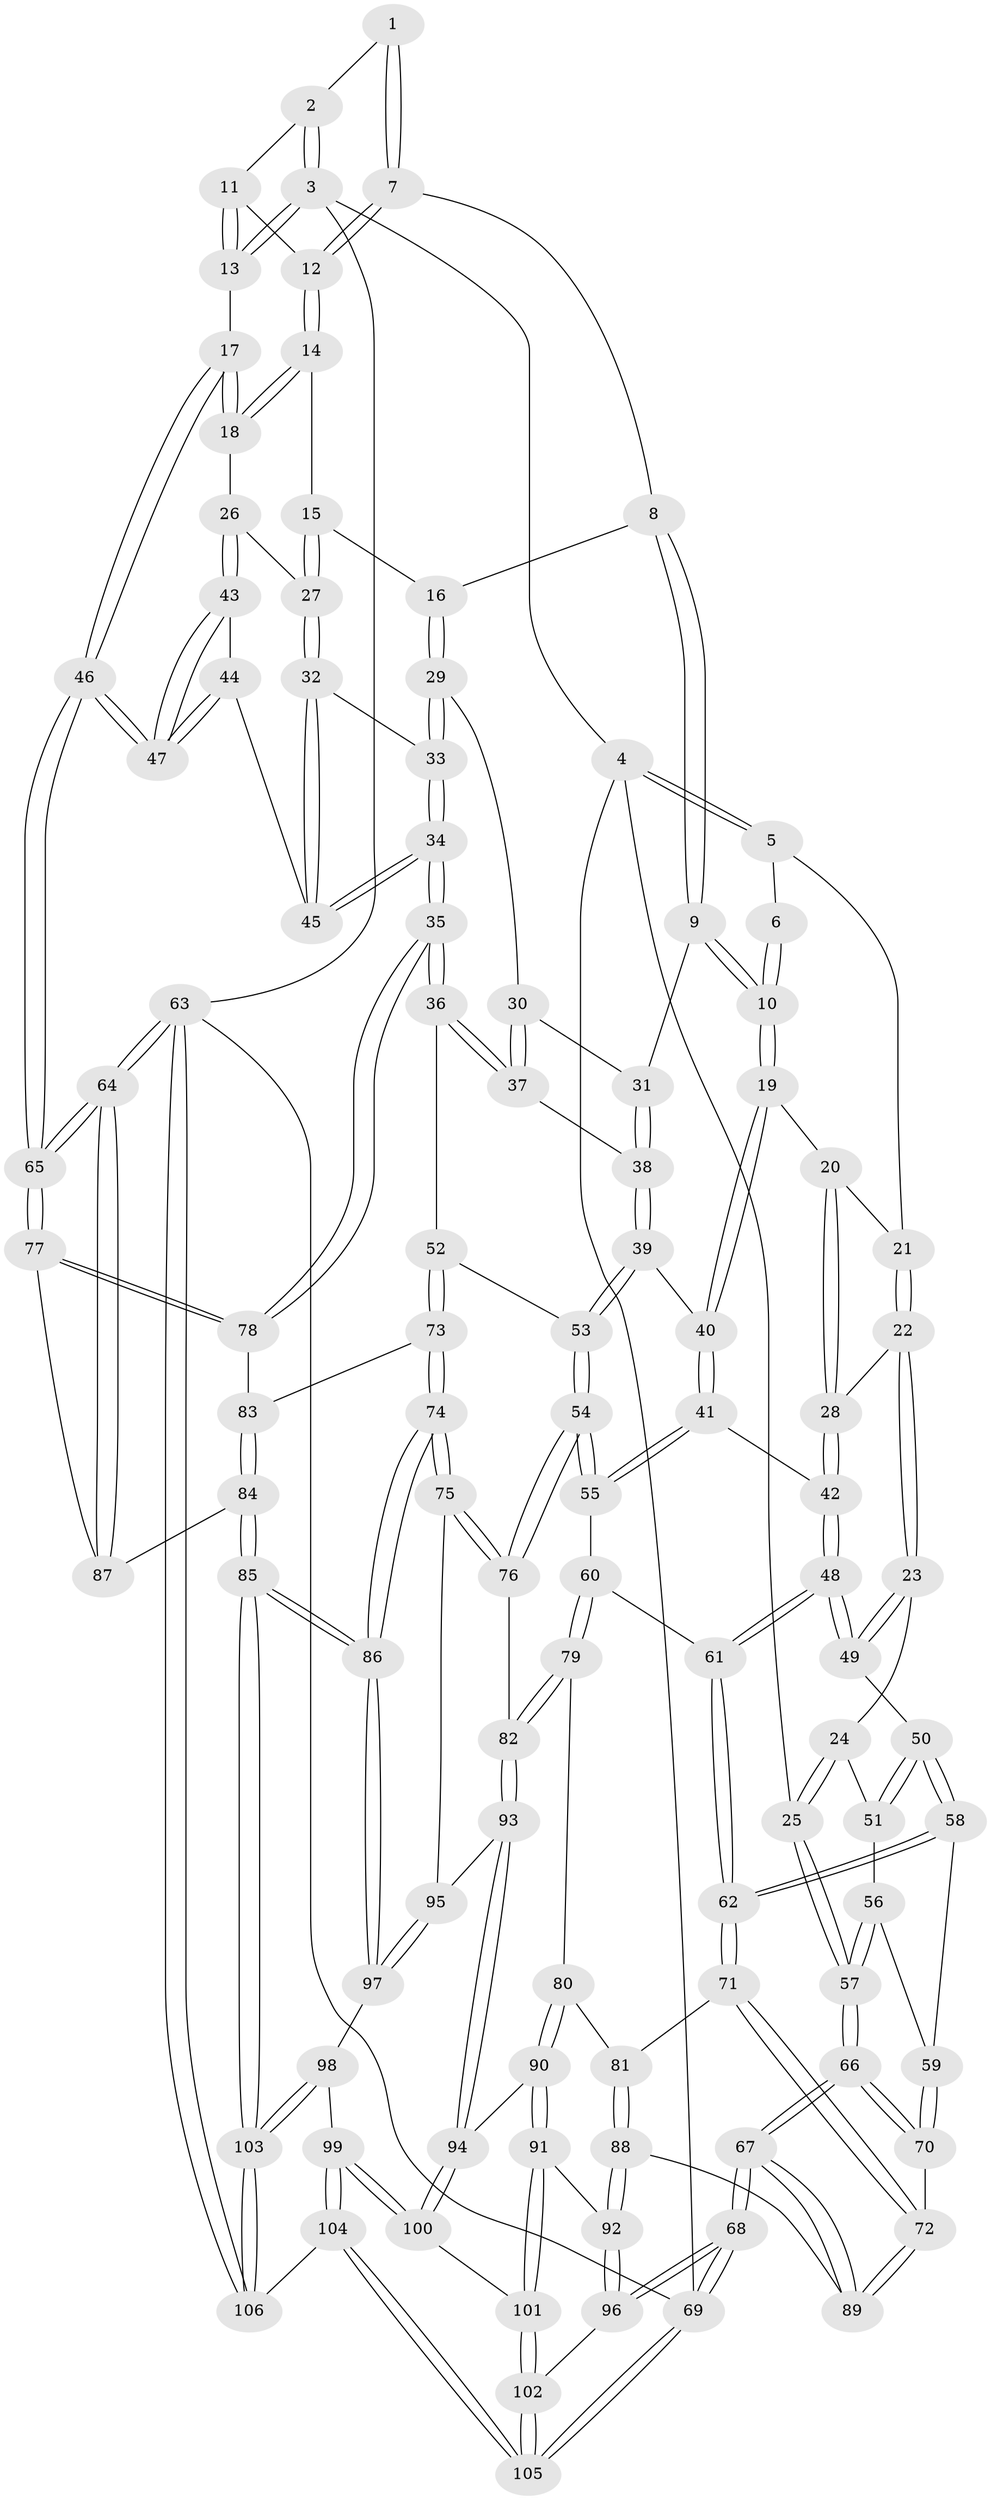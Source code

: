 // Generated by graph-tools (version 1.1) at 2025/03/03/09/25 03:03:16]
// undirected, 106 vertices, 262 edges
graph export_dot {
graph [start="1"]
  node [color=gray90,style=filled];
  1 [pos="+0.7343510461095469+0"];
  2 [pos="+1+0"];
  3 [pos="+1+0"];
  4 [pos="+0+0"];
  5 [pos="+0.056796101581237976+0"];
  6 [pos="+0.4802381554808089+0"];
  7 [pos="+0.746672356370672+0"];
  8 [pos="+0.735762468393703+0"];
  9 [pos="+0.5088479702841966+0.1764759081378726"];
  10 [pos="+0.48170860281586697+0.174011790465217"];
  11 [pos="+0.9635025653687206+0.07984441120474663"];
  12 [pos="+0.9452385820689343+0.08269299780493887"];
  13 [pos="+1+0.07451928087318614"];
  14 [pos="+0.9388805882048837+0.10578562802664211"];
  15 [pos="+0.853345267511185+0.16572675010700694"];
  16 [pos="+0.7494933436457749+0.14756639659076737"];
  17 [pos="+1+0.2612819084308818"];
  18 [pos="+0.983590515471609+0.2269862737632182"];
  19 [pos="+0.469188453816422+0.18085644103857423"];
  20 [pos="+0.3043043120454541+0.126737345694494"];
  21 [pos="+0.10695615559408896+0"];
  22 [pos="+0.111950710261658+0.17668213209674732"];
  23 [pos="+0.08910548699628658+0.28339108786968903"];
  24 [pos="+0.006380890577975147+0.2893600506333077"];
  25 [pos="+0+0.27896877231055434"];
  26 [pos="+0.9494534012956847+0.2403177294998507"];
  27 [pos="+0.9223274168671067+0.2396266793015073"];
  28 [pos="+0.27012719982672423+0.265976182207001"];
  29 [pos="+0.744953581465053+0.1572117499952463"];
  30 [pos="+0.7429649591456314+0.15898155054998908"];
  31 [pos="+0.563239298331677+0.20282189565506395"];
  32 [pos="+0.8658090932657392+0.28277586344873074"];
  33 [pos="+0.7833872622343747+0.2171507603198997"];
  34 [pos="+0.8016390964588501+0.453756237688753"];
  35 [pos="+0.7817506110821498+0.4665600507937301"];
  36 [pos="+0.7717869657840425+0.4627718857560095"];
  37 [pos="+0.693029117860543+0.3183097638421114"];
  38 [pos="+0.603738714695116+0.296114226840422"];
  39 [pos="+0.5481422148647773+0.37573947440446087"];
  40 [pos="+0.42984663272787266+0.30517277001284904"];
  41 [pos="+0.3717662411369636+0.35109117457888467"];
  42 [pos="+0.2736541609206971+0.325226309175296"];
  43 [pos="+0.9444541622103225+0.3075004701778808"];
  44 [pos="+0.8527271518397186+0.4421767380650045"];
  45 [pos="+0.8174964646189357+0.44622197106642314"];
  46 [pos="+1+0.4687862004634583"];
  47 [pos="+1+0.45430689329853263"];
  48 [pos="+0.17145779994675087+0.38221222554081574"];
  49 [pos="+0.1564876071941202+0.3794569683112714"];
  50 [pos="+0.13715923321196705+0.39526888403009647"];
  51 [pos="+0.017514972238123712+0.41227189801146963"];
  52 [pos="+0.5852898065613586+0.4824027017988421"];
  53 [pos="+0.5756709774188342+0.47938775896662644"];
  54 [pos="+0.4394643952743306+0.5287084605451657"];
  55 [pos="+0.40245459493600677+0.508553357678793"];
  56 [pos="+0.007651319720969606+0.41563814782939196"];
  57 [pos="+0+0.42951421712171167"];
  58 [pos="+0.06485190925275403+0.5262659046947252"];
  59 [pos="+0.04624906366784046+0.5297876927945072"];
  60 [pos="+0.3098521801545783+0.5357050149723073"];
  61 [pos="+0.230983198239905+0.49943890543278135"];
  62 [pos="+0.14347784411501457+0.5950753700301433"];
  63 [pos="+1+1"];
  64 [pos="+1+0.9221417874003611"];
  65 [pos="+1+0.7302728041665686"];
  66 [pos="+0+0.5199504110127648"];
  67 [pos="+0+0.7536286608841168"];
  68 [pos="+0+0.9977102551178643"];
  69 [pos="+0+1"];
  70 [pos="+0.02573404108478775+0.5374243751703288"];
  71 [pos="+0.14384062717630383+0.5990216848335094"];
  72 [pos="+0.03816592692082216+0.681126893382735"];
  73 [pos="+0.599935285484524+0.6105939245612455"];
  74 [pos="+0.5365735905800253+0.7320293452198627"];
  75 [pos="+0.510594619213273+0.7188470333403862"];
  76 [pos="+0.4535241831477347+0.6474694896525177"];
  77 [pos="+0.8910012291891674+0.6639865737905585"];
  78 [pos="+0.7829961147537757+0.4765520471307761"];
  79 [pos="+0.2668162085757775+0.6786517811138825"];
  80 [pos="+0.2355160550005485+0.680360488401281"];
  81 [pos="+0.20023133605279197+0.6677414513667917"];
  82 [pos="+0.3004593353468856+0.7058599165513139"];
  83 [pos="+0.7040398986633656+0.6366293350894034"];
  84 [pos="+0.6973384198265246+0.8462868859844956"];
  85 [pos="+0.6807124817345664+0.8774155474612755"];
  86 [pos="+0.6249345659881951+0.8344810509460104"];
  87 [pos="+0.7974495162034408+0.7548259385109471"];
  88 [pos="+0.0888244355820464+0.751573902969325"];
  89 [pos="+0.02391553650874997+0.7063225012540554"];
  90 [pos="+0.1775042929042348+0.8143271474132837"];
  91 [pos="+0.1698801320875706+0.8210812099630416"];
  92 [pos="+0.12489172079945701+0.8336810451098238"];
  93 [pos="+0.31538479212743076+0.7618889135336913"];
  94 [pos="+0.30529131098671064+0.7881760880843547"];
  95 [pos="+0.4010526885022696+0.7819507043998447"];
  96 [pos="+0.11135099095639786+0.8636462811681425"];
  97 [pos="+0.4080024852296753+0.8580600157362541"];
  98 [pos="+0.36971509770702893+0.9030745284752997"];
  99 [pos="+0.3484396455445046+0.9165788226538948"];
  100 [pos="+0.312198880001074+0.9017607265262692"];
  101 [pos="+0.2993141888915564+0.9057170597925264"];
  102 [pos="+0.17479757645758687+1"];
  103 [pos="+0.6980812793492577+0.953275693683883"];
  104 [pos="+0.4665394762235694+1"];
  105 [pos="+0.11233337342163234+1"];
  106 [pos="+0.7736806855310823+1"];
  1 -- 2;
  1 -- 7;
  1 -- 7;
  2 -- 3;
  2 -- 3;
  2 -- 11;
  3 -- 4;
  3 -- 13;
  3 -- 13;
  3 -- 63;
  4 -- 5;
  4 -- 5;
  4 -- 25;
  4 -- 69;
  5 -- 6;
  5 -- 21;
  6 -- 10;
  6 -- 10;
  7 -- 8;
  7 -- 12;
  7 -- 12;
  8 -- 9;
  8 -- 9;
  8 -- 16;
  9 -- 10;
  9 -- 10;
  9 -- 31;
  10 -- 19;
  10 -- 19;
  11 -- 12;
  11 -- 13;
  11 -- 13;
  12 -- 14;
  12 -- 14;
  13 -- 17;
  14 -- 15;
  14 -- 18;
  14 -- 18;
  15 -- 16;
  15 -- 27;
  15 -- 27;
  16 -- 29;
  16 -- 29;
  17 -- 18;
  17 -- 18;
  17 -- 46;
  17 -- 46;
  18 -- 26;
  19 -- 20;
  19 -- 40;
  19 -- 40;
  20 -- 21;
  20 -- 28;
  20 -- 28;
  21 -- 22;
  21 -- 22;
  22 -- 23;
  22 -- 23;
  22 -- 28;
  23 -- 24;
  23 -- 49;
  23 -- 49;
  24 -- 25;
  24 -- 25;
  24 -- 51;
  25 -- 57;
  25 -- 57;
  26 -- 27;
  26 -- 43;
  26 -- 43;
  27 -- 32;
  27 -- 32;
  28 -- 42;
  28 -- 42;
  29 -- 30;
  29 -- 33;
  29 -- 33;
  30 -- 31;
  30 -- 37;
  30 -- 37;
  31 -- 38;
  31 -- 38;
  32 -- 33;
  32 -- 45;
  32 -- 45;
  33 -- 34;
  33 -- 34;
  34 -- 35;
  34 -- 35;
  34 -- 45;
  34 -- 45;
  35 -- 36;
  35 -- 36;
  35 -- 78;
  35 -- 78;
  36 -- 37;
  36 -- 37;
  36 -- 52;
  37 -- 38;
  38 -- 39;
  38 -- 39;
  39 -- 40;
  39 -- 53;
  39 -- 53;
  40 -- 41;
  40 -- 41;
  41 -- 42;
  41 -- 55;
  41 -- 55;
  42 -- 48;
  42 -- 48;
  43 -- 44;
  43 -- 47;
  43 -- 47;
  44 -- 45;
  44 -- 47;
  44 -- 47;
  46 -- 47;
  46 -- 47;
  46 -- 65;
  46 -- 65;
  48 -- 49;
  48 -- 49;
  48 -- 61;
  48 -- 61;
  49 -- 50;
  50 -- 51;
  50 -- 51;
  50 -- 58;
  50 -- 58;
  51 -- 56;
  52 -- 53;
  52 -- 73;
  52 -- 73;
  53 -- 54;
  53 -- 54;
  54 -- 55;
  54 -- 55;
  54 -- 76;
  54 -- 76;
  55 -- 60;
  56 -- 57;
  56 -- 57;
  56 -- 59;
  57 -- 66;
  57 -- 66;
  58 -- 59;
  58 -- 62;
  58 -- 62;
  59 -- 70;
  59 -- 70;
  60 -- 61;
  60 -- 79;
  60 -- 79;
  61 -- 62;
  61 -- 62;
  62 -- 71;
  62 -- 71;
  63 -- 64;
  63 -- 64;
  63 -- 106;
  63 -- 106;
  63 -- 69;
  64 -- 65;
  64 -- 65;
  64 -- 87;
  64 -- 87;
  65 -- 77;
  65 -- 77;
  66 -- 67;
  66 -- 67;
  66 -- 70;
  66 -- 70;
  67 -- 68;
  67 -- 68;
  67 -- 89;
  67 -- 89;
  68 -- 69;
  68 -- 69;
  68 -- 96;
  68 -- 96;
  69 -- 105;
  69 -- 105;
  70 -- 72;
  71 -- 72;
  71 -- 72;
  71 -- 81;
  72 -- 89;
  72 -- 89;
  73 -- 74;
  73 -- 74;
  73 -- 83;
  74 -- 75;
  74 -- 75;
  74 -- 86;
  74 -- 86;
  75 -- 76;
  75 -- 76;
  75 -- 95;
  76 -- 82;
  77 -- 78;
  77 -- 78;
  77 -- 87;
  78 -- 83;
  79 -- 80;
  79 -- 82;
  79 -- 82;
  80 -- 81;
  80 -- 90;
  80 -- 90;
  81 -- 88;
  81 -- 88;
  82 -- 93;
  82 -- 93;
  83 -- 84;
  83 -- 84;
  84 -- 85;
  84 -- 85;
  84 -- 87;
  85 -- 86;
  85 -- 86;
  85 -- 103;
  85 -- 103;
  86 -- 97;
  86 -- 97;
  88 -- 89;
  88 -- 92;
  88 -- 92;
  90 -- 91;
  90 -- 91;
  90 -- 94;
  91 -- 92;
  91 -- 101;
  91 -- 101;
  92 -- 96;
  92 -- 96;
  93 -- 94;
  93 -- 94;
  93 -- 95;
  94 -- 100;
  94 -- 100;
  95 -- 97;
  95 -- 97;
  96 -- 102;
  97 -- 98;
  98 -- 99;
  98 -- 103;
  98 -- 103;
  99 -- 100;
  99 -- 100;
  99 -- 104;
  99 -- 104;
  100 -- 101;
  101 -- 102;
  101 -- 102;
  102 -- 105;
  102 -- 105;
  103 -- 106;
  103 -- 106;
  104 -- 105;
  104 -- 105;
  104 -- 106;
}

